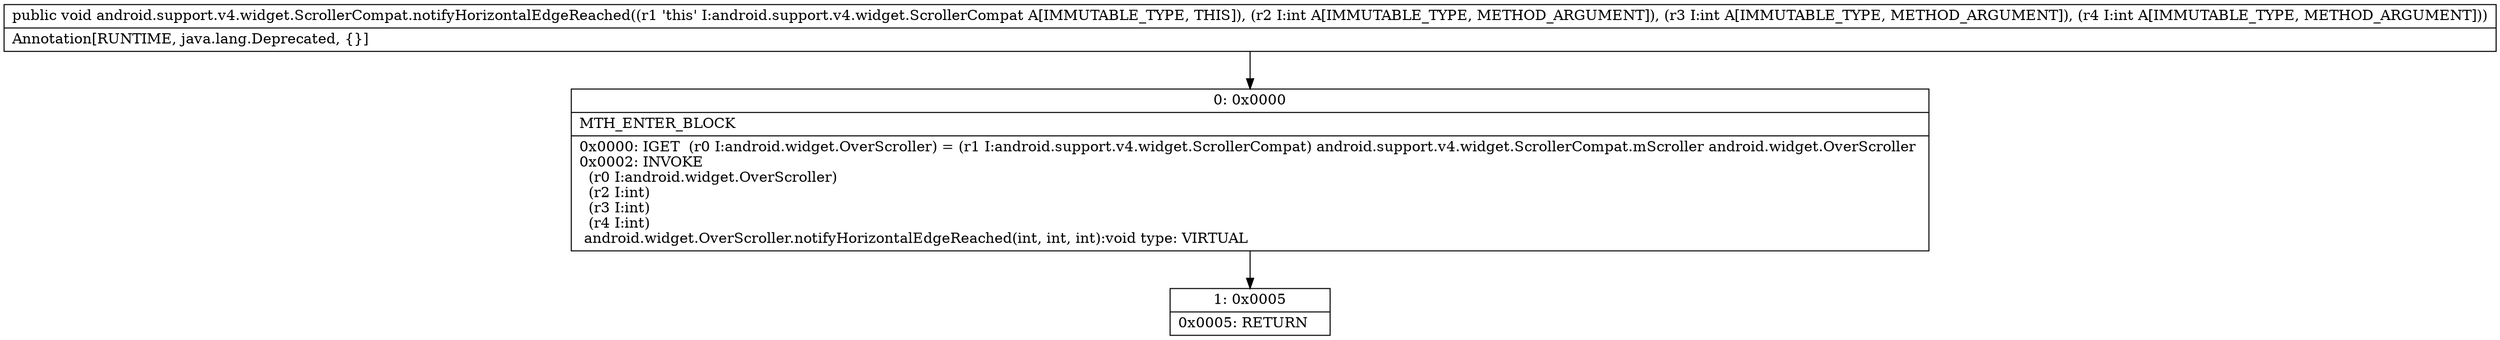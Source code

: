 digraph "CFG forandroid.support.v4.widget.ScrollerCompat.notifyHorizontalEdgeReached(III)V" {
Node_0 [shape=record,label="{0\:\ 0x0000|MTH_ENTER_BLOCK\l|0x0000: IGET  (r0 I:android.widget.OverScroller) = (r1 I:android.support.v4.widget.ScrollerCompat) android.support.v4.widget.ScrollerCompat.mScroller android.widget.OverScroller \l0x0002: INVOKE  \l  (r0 I:android.widget.OverScroller)\l  (r2 I:int)\l  (r3 I:int)\l  (r4 I:int)\l android.widget.OverScroller.notifyHorizontalEdgeReached(int, int, int):void type: VIRTUAL \l}"];
Node_1 [shape=record,label="{1\:\ 0x0005|0x0005: RETURN   \l}"];
MethodNode[shape=record,label="{public void android.support.v4.widget.ScrollerCompat.notifyHorizontalEdgeReached((r1 'this' I:android.support.v4.widget.ScrollerCompat A[IMMUTABLE_TYPE, THIS]), (r2 I:int A[IMMUTABLE_TYPE, METHOD_ARGUMENT]), (r3 I:int A[IMMUTABLE_TYPE, METHOD_ARGUMENT]), (r4 I:int A[IMMUTABLE_TYPE, METHOD_ARGUMENT]))  | Annotation[RUNTIME, java.lang.Deprecated, \{\}]\l}"];
MethodNode -> Node_0;
Node_0 -> Node_1;
}

